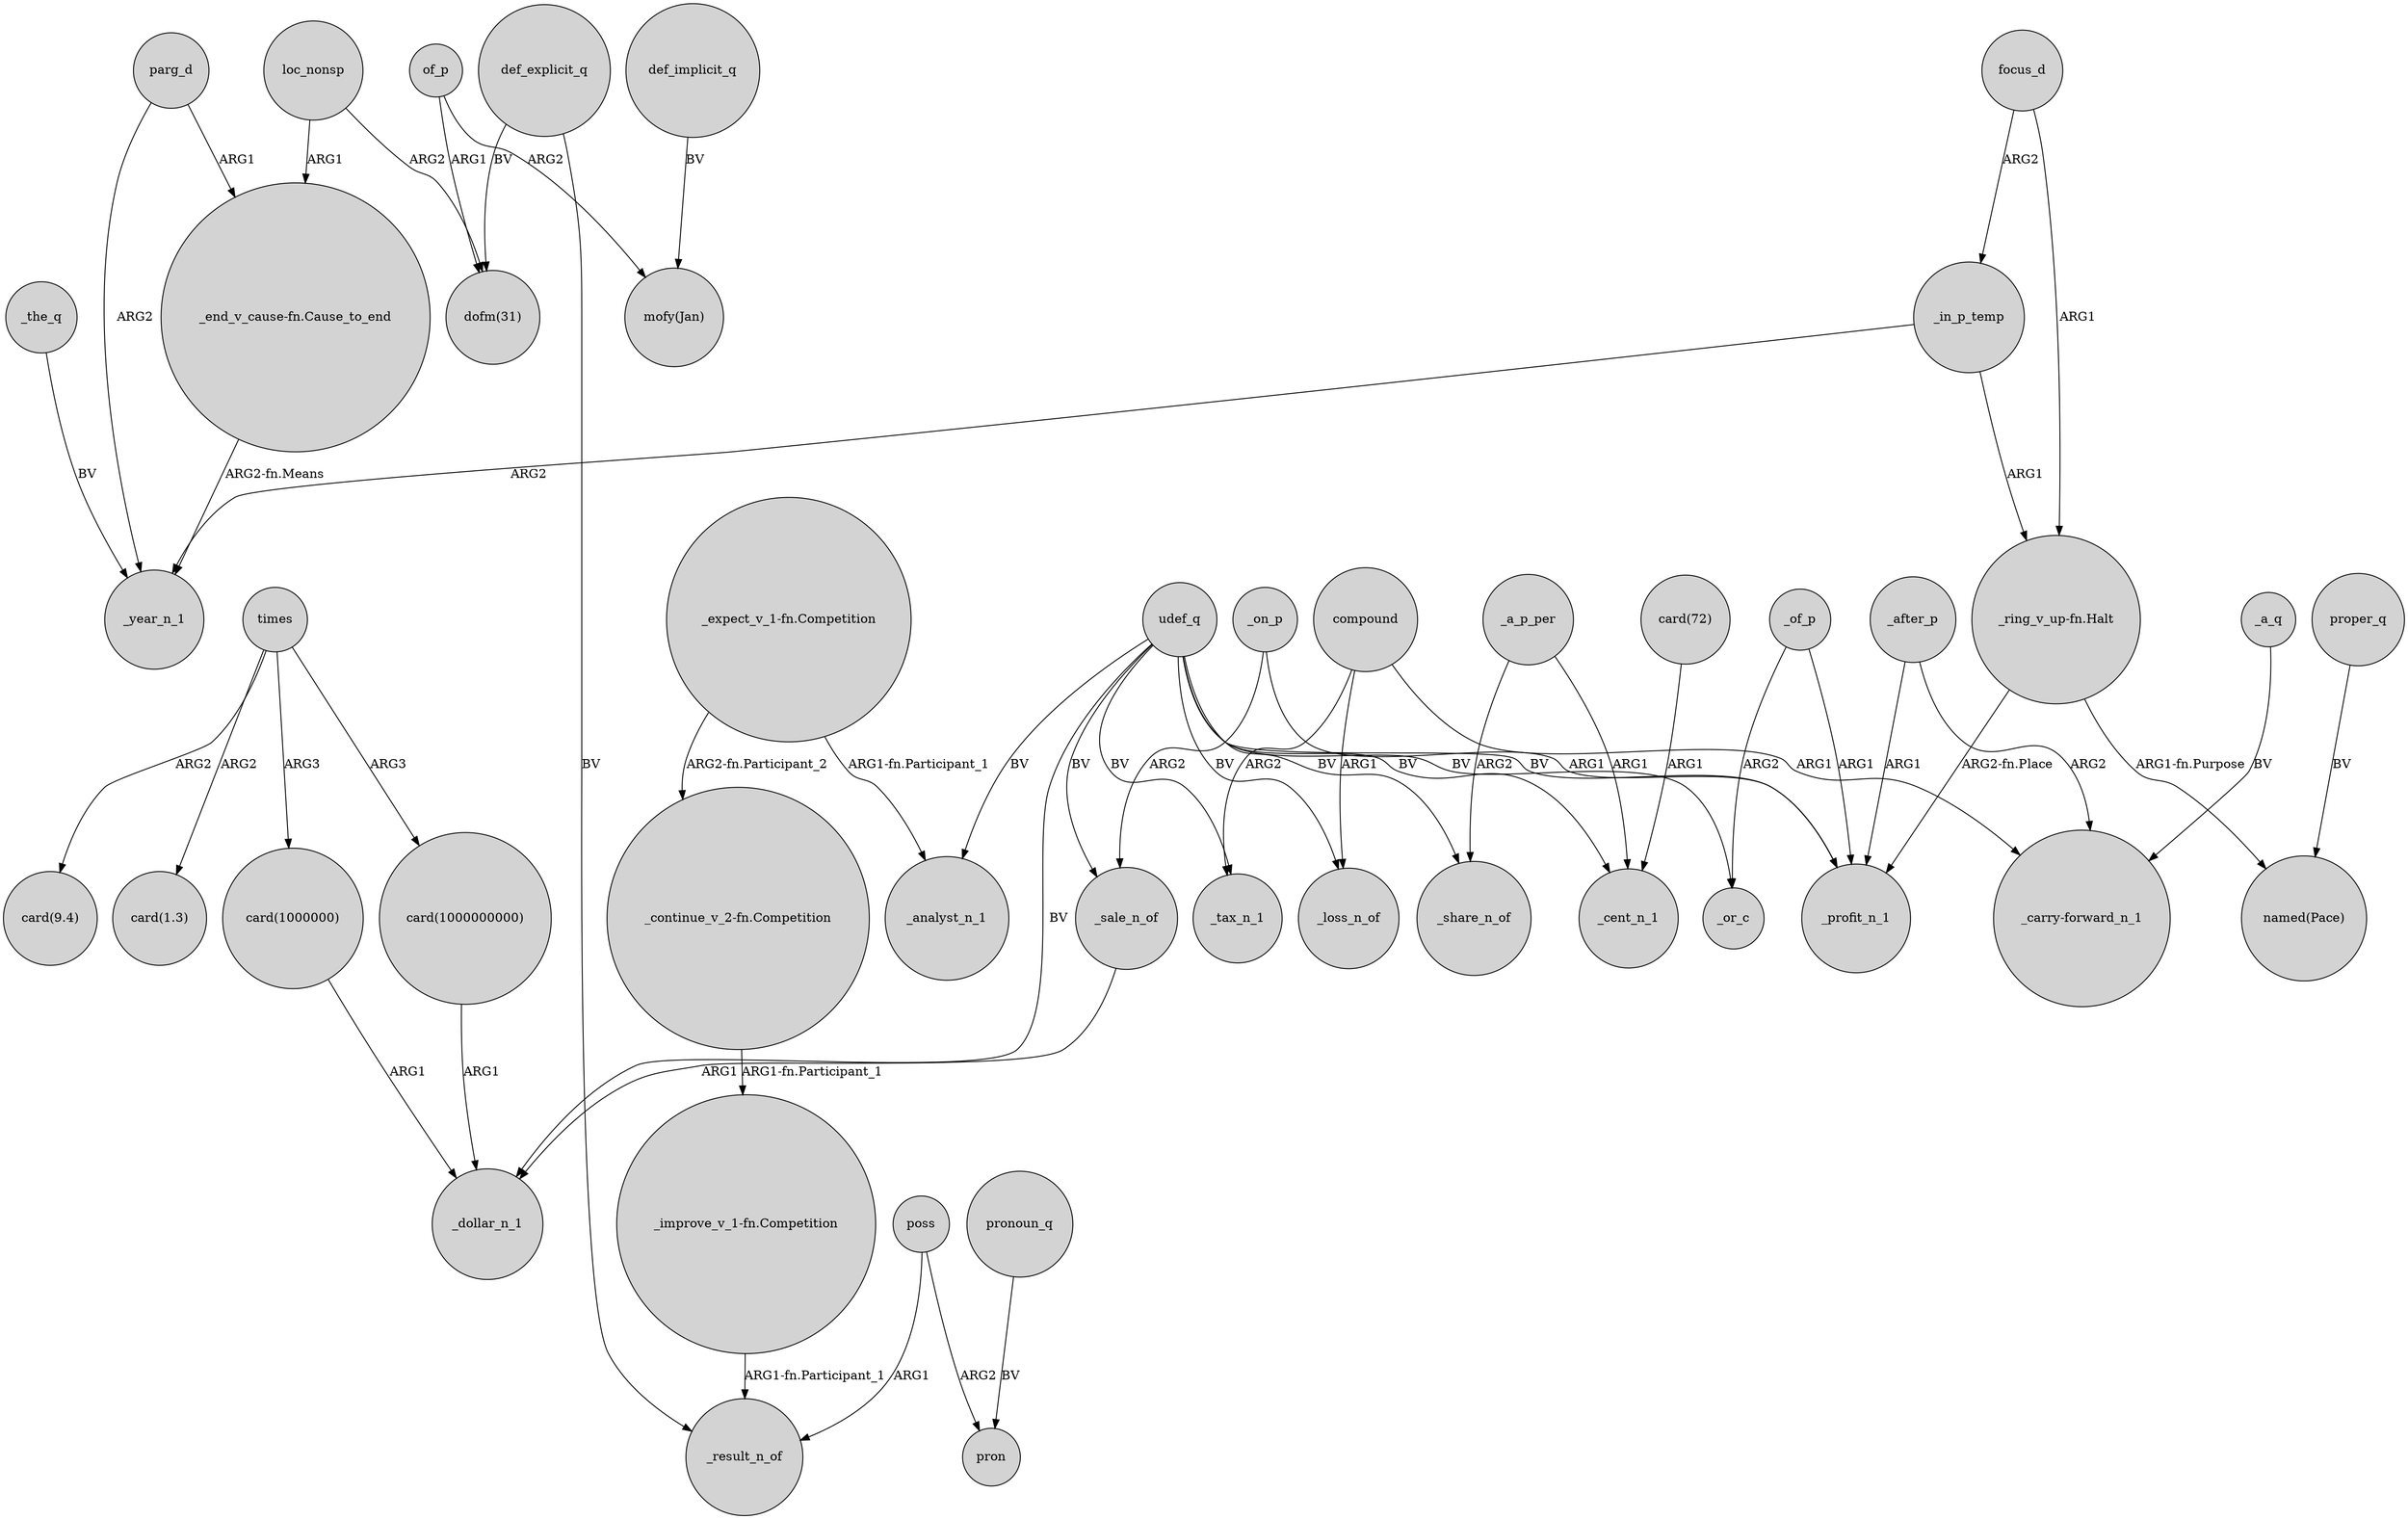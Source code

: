digraph {
	node [shape=circle style=filled]
	parg_d -> "_end_v_cause-fn.Cause_to_end" [label=ARG1]
	"card(1000000000)" -> _dollar_n_1 [label=ARG1]
	focus_d -> "_ring_v_up-fn.Halt" [label=ARG1]
	times -> "card(1.3)" [label=ARG2]
	"_ring_v_up-fn.Halt" -> _profit_n_1 [label="ARG2-fn.Place"]
	udef_q -> _analyst_n_1 [label=BV]
	_on_p -> _sale_n_of [label=ARG2]
	_a_p_per -> _cent_n_1 [label=ARG1]
	of_p -> "mofy(Jan)" [label=ARG2]
	udef_q -> _tax_n_1 [label=BV]
	"_end_v_cause-fn.Cause_to_end" -> _year_n_1 [label="ARG2-fn.Means"]
	times -> "card(1000000)" [label=ARG3]
	udef_q -> _profit_n_1 [label=BV]
	_in_p_temp -> "_ring_v_up-fn.Halt" [label=ARG1]
	udef_q -> _sale_n_of [label=BV]
	of_p -> "dofm(31)" [label=ARG1]
	times -> "card(9.4)" [label=ARG2]
	times -> "card(1000000000)" [label=ARG3]
	_after_p -> "_carry-forward_n_1" [label=ARG2]
	proper_q -> "named(Pace)" [label=BV]
	udef_q -> _cent_n_1 [label=BV]
	udef_q -> _or_c [label=BV]
	pronoun_q -> pron [label=BV]
	"_improve_v_1-fn.Competition" -> _result_n_of [label="ARG1-fn.Participant_1"]
	poss -> pron [label=ARG2]
	compound -> _loss_n_of [label=ARG1]
	"card(72)" -> _cent_n_1 [label=ARG1]
	_after_p -> _profit_n_1 [label=ARG1]
	_a_p_per -> _share_n_of [label=ARG2]
	_the_q -> _year_n_1 [label=BV]
	_of_p -> _profit_n_1 [label=ARG1]
	_a_q -> "_carry-forward_n_1" [label=BV]
	udef_q -> _share_n_of [label=BV]
	udef_q -> _loss_n_of [label=BV]
	compound -> _tax_n_1 [label=ARG2]
	udef_q -> _dollar_n_1 [label=BV]
	"card(1000000)" -> _dollar_n_1 [label=ARG1]
	loc_nonsp -> "_end_v_cause-fn.Cause_to_end" [label=ARG1]
	focus_d -> _in_p_temp [label=ARG2]
	def_explicit_q -> "dofm(31)" [label=BV]
	loc_nonsp -> "dofm(31)" [label=ARG2]
	"_continue_v_2-fn.Competition" -> "_improve_v_1-fn.Competition" [label="ARG1-fn.Participant_1"]
	_in_p_temp -> _year_n_1 [label=ARG2]
	"_ring_v_up-fn.Halt" -> "named(Pace)" [label="ARG1-fn.Purpose"]
	def_explicit_q -> _result_n_of [label=BV]
	parg_d -> _year_n_1 [label=ARG2]
	_of_p -> _or_c [label=ARG2]
	"_expect_v_1-fn.Competition" -> "_continue_v_2-fn.Competition" [label="ARG2-fn.Participant_2"]
	def_implicit_q -> "mofy(Jan)" [label=BV]
	poss -> _result_n_of [label=ARG1]
	_sale_n_of -> _dollar_n_1 [label=ARG1]
	"_expect_v_1-fn.Competition" -> _analyst_n_1 [label="ARG1-fn.Participant_1"]
	_on_p -> _profit_n_1 [label=ARG1]
	compound -> "_carry-forward_n_1" [label=ARG1]
}

